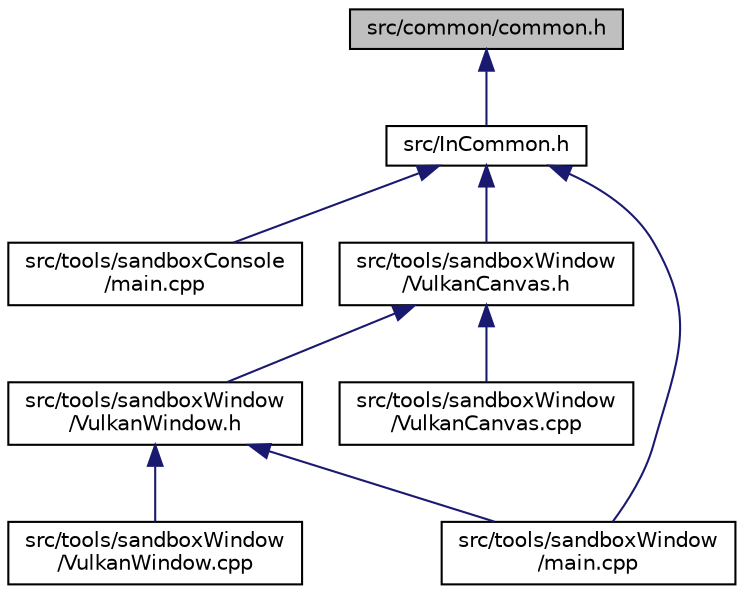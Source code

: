digraph "src/common/common.h"
{
 // LATEX_PDF_SIZE
  edge [fontname="Helvetica",fontsize="10",labelfontname="Helvetica",labelfontsize="10"];
  node [fontname="Helvetica",fontsize="10",shape=record];
  Node1 [label="src/common/common.h",height=0.2,width=0.4,color="black", fillcolor="grey75", style="filled", fontcolor="black",tooltip=" "];
  Node1 -> Node2 [dir="back",color="midnightblue",fontsize="10",style="solid",fontname="Helvetica"];
  Node2 [label="src/InCommon.h",height=0.2,width=0.4,color="black", fillcolor="white", style="filled",URL="$_in_common_8h.html",tooltip=" "];
  Node2 -> Node3 [dir="back",color="midnightblue",fontsize="10",style="solid",fontname="Helvetica"];
  Node3 [label="src/tools/sandboxConsole\l/main.cpp",height=0.2,width=0.4,color="black", fillcolor="white", style="filled",URL="$sandbox_console_2main_8cpp.html",tooltip=" "];
  Node2 -> Node4 [dir="back",color="midnightblue",fontsize="10",style="solid",fontname="Helvetica"];
  Node4 [label="src/tools/sandboxWindow\l/VulkanCanvas.h",height=0.2,width=0.4,color="black", fillcolor="white", style="filled",URL="$_vulkan_canvas_8h.html",tooltip=" "];
  Node4 -> Node5 [dir="back",color="midnightblue",fontsize="10",style="solid",fontname="Helvetica"];
  Node5 [label="src/tools/sandboxWindow\l/VulkanWindow.h",height=0.2,width=0.4,color="black", fillcolor="white", style="filled",URL="$_vulkan_window_8h.html",tooltip=" "];
  Node5 -> Node6 [dir="back",color="midnightblue",fontsize="10",style="solid",fontname="Helvetica"];
  Node6 [label="src/tools/sandboxWindow\l/main.cpp",height=0.2,width=0.4,color="black", fillcolor="white", style="filled",URL="$sandbox_window_2main_8cpp.html",tooltip=" "];
  Node5 -> Node7 [dir="back",color="midnightblue",fontsize="10",style="solid",fontname="Helvetica"];
  Node7 [label="src/tools/sandboxWindow\l/VulkanWindow.cpp",height=0.2,width=0.4,color="black", fillcolor="white", style="filled",URL="$_vulkan_window_8cpp.html",tooltip=" "];
  Node4 -> Node8 [dir="back",color="midnightblue",fontsize="10",style="solid",fontname="Helvetica"];
  Node8 [label="src/tools/sandboxWindow\l/VulkanCanvas.cpp",height=0.2,width=0.4,color="black", fillcolor="white", style="filled",URL="$_vulkan_canvas_8cpp.html",tooltip=" "];
  Node2 -> Node6 [dir="back",color="midnightblue",fontsize="10",style="solid",fontname="Helvetica"];
}
